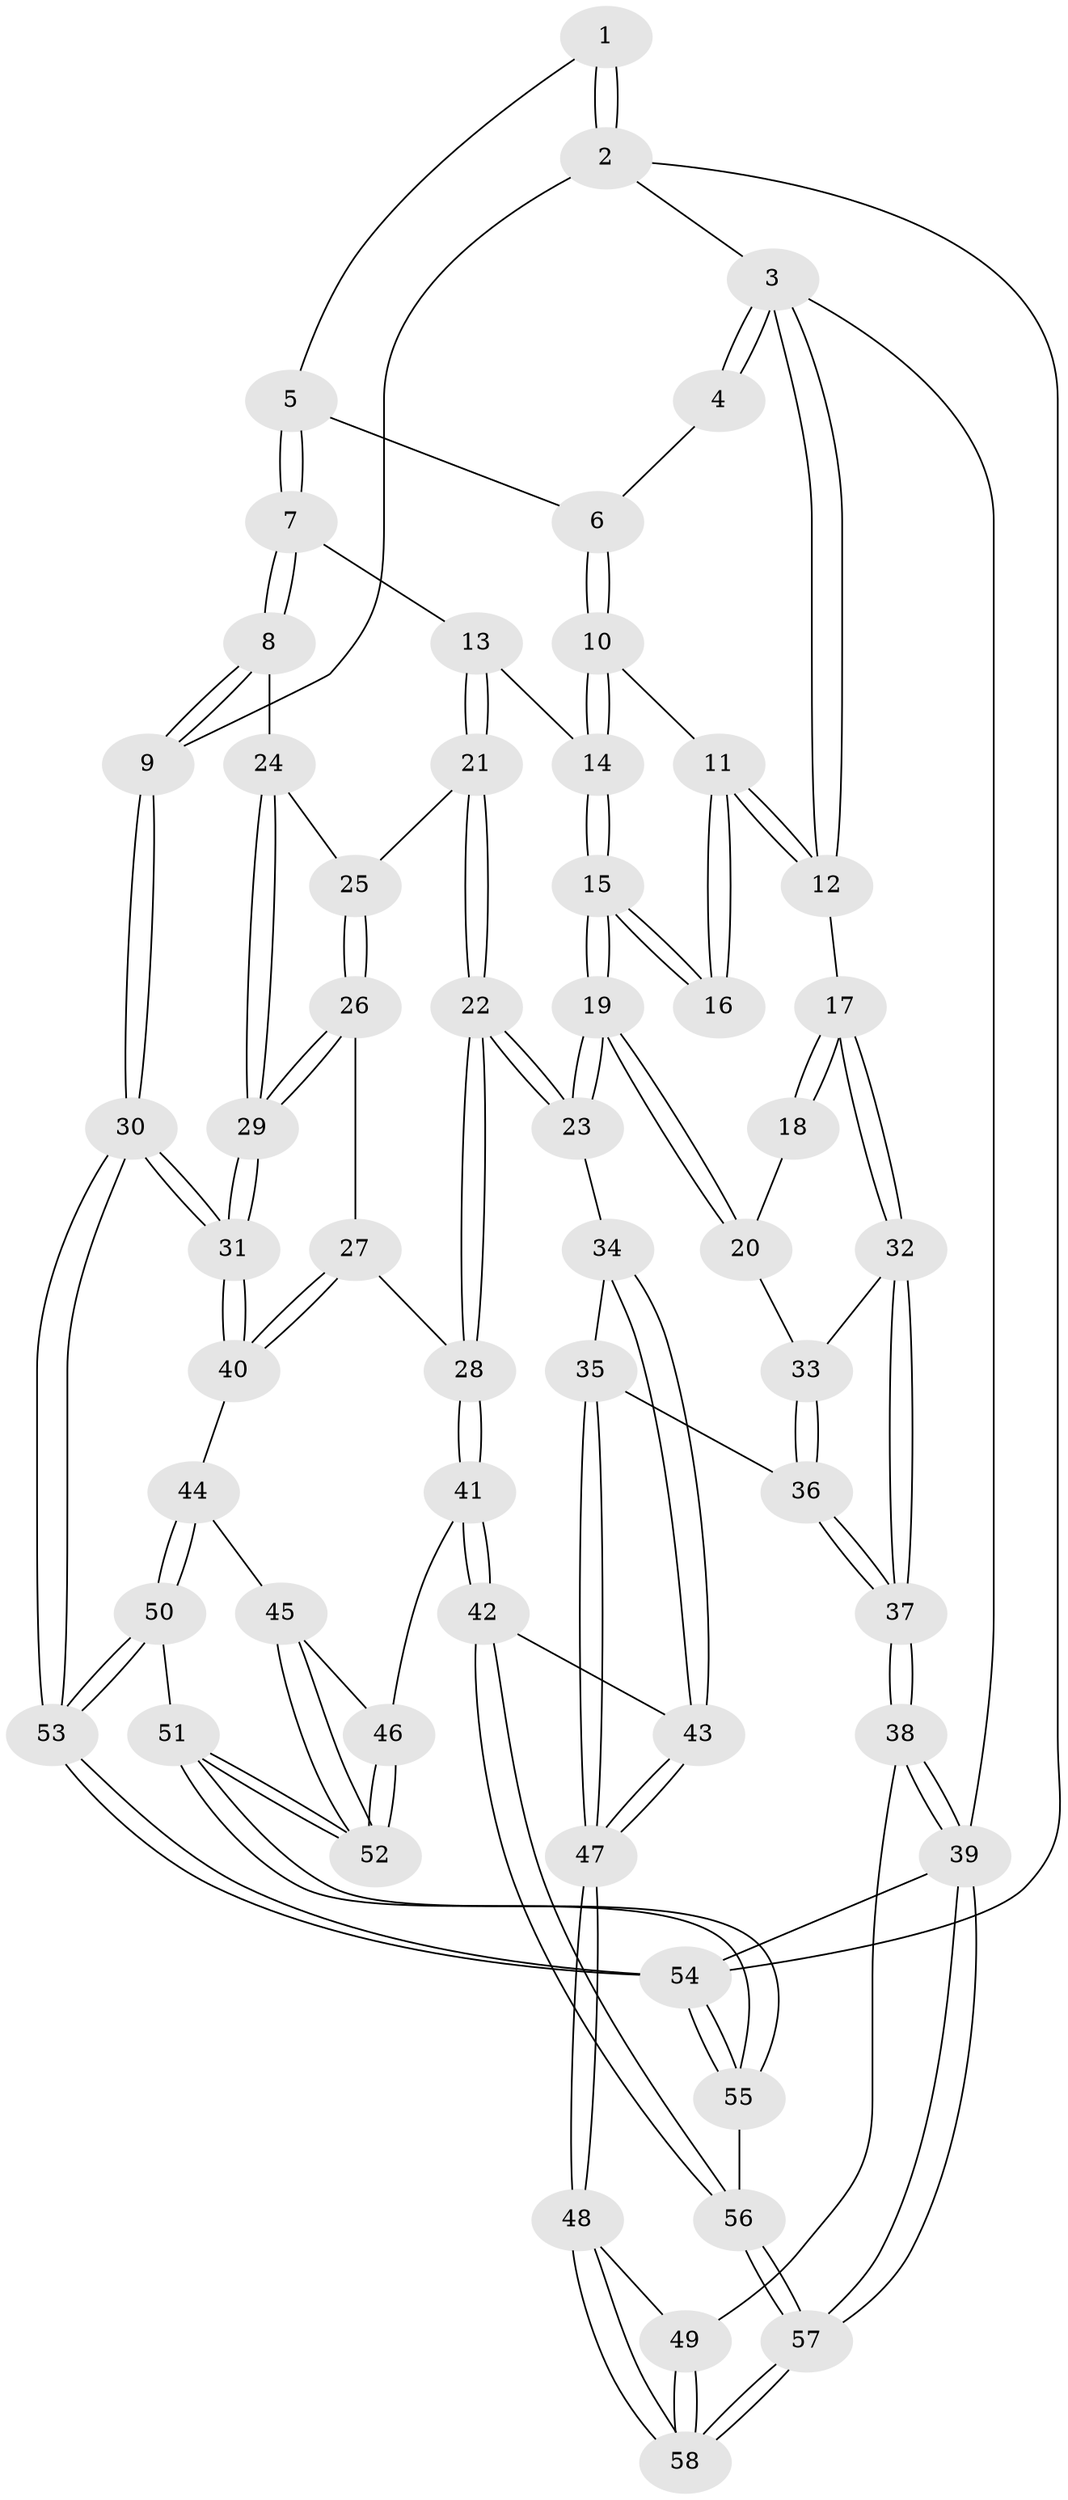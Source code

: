 // Generated by graph-tools (version 1.1) at 2025/59/03/09/25 04:59:51]
// undirected, 58 vertices, 142 edges
graph export_dot {
graph [start="1"]
  node [color=gray90,style=filled];
  1 [pos="+0.6589039343322965+0"];
  2 [pos="+1+0"];
  3 [pos="+0+0"];
  4 [pos="+0.43587971138757187+0"];
  5 [pos="+0.702503499941362+0.06231712111574244"];
  6 [pos="+0.43625934461475246+0.05407512730788848"];
  7 [pos="+0.7455011354295163+0.13509845045787647"];
  8 [pos="+1+0.13996339465225935"];
  9 [pos="+1+0.002095734501644305"];
  10 [pos="+0.4306724299255616+0.08280981417408484"];
  11 [pos="+0.31546794582074333+0.16744335718643383"];
  12 [pos="+0+0"];
  13 [pos="+0.6124501107571093+0.2522659212697672"];
  14 [pos="+0.5818936949442153+0.24206406920569457"];
  15 [pos="+0.3555432139063283+0.41846723236532285"];
  16 [pos="+0.30574738698296827+0.21322460337503313"];
  17 [pos="+0+0.09822175066680577"];
  18 [pos="+0.19928464928132592+0.2626277242929479"];
  19 [pos="+0.3473636025253569+0.4601977167205472"];
  20 [pos="+0.11949553997365553+0.4338173288213745"];
  21 [pos="+0.6470006172271349+0.3298089325076615"];
  22 [pos="+0.46618104684638156+0.584478966314298"];
  23 [pos="+0.4038848272835627+0.5604761054643079"];
  24 [pos="+0.8355888616872941+0.3968292192009231"];
  25 [pos="+0.758546487344912+0.40198644021072916"];
  26 [pos="+0.6763057356981943+0.5810772948396106"];
  27 [pos="+0.6297388478483534+0.6112527683508675"];
  28 [pos="+0.470202136779553+0.5880494084622798"];
  29 [pos="+0.9513863257869313+0.6221776725367977"];
  30 [pos="+1+0.7726155260775878"];
  31 [pos="+1+0.7600693509405547"];
  32 [pos="+0+0.38026793151597965"];
  33 [pos="+0.09994570233986+0.43699223021968436"];
  34 [pos="+0.3244226047417226+0.6299374284825927"];
  35 [pos="+0.18366976086575448+0.713390408956939"];
  36 [pos="+0.17031041247593534+0.7076016072456355"];
  37 [pos="+0+0.6986542068567222"];
  38 [pos="+0+0.7537213963901314"];
  39 [pos="+0+1"];
  40 [pos="+0.7281589347637527+0.7865741086949887"];
  41 [pos="+0.4903873121611997+0.838387082770284"];
  42 [pos="+0.4416680700588405+0.8676583803111644"];
  43 [pos="+0.34987987665398507+0.8411386950507737"];
  44 [pos="+0.7037881976612748+0.8162101887443494"];
  45 [pos="+0.6471383795581167+0.8285782698025832"];
  46 [pos="+0.4963245354821224+0.8412758291411572"];
  47 [pos="+0.20720516719609564+0.8571494189065448"];
  48 [pos="+0.19919728315342733+0.8789313018231525"];
  49 [pos="+0+0.8020413709624556"];
  50 [pos="+0.7117660641063104+0.9394860703905378"];
  51 [pos="+0.6277030727545198+1"];
  52 [pos="+0.5943232081309052+1"];
  53 [pos="+1+1"];
  54 [pos="+1+1"];
  55 [pos="+0.6199501665861646+1"];
  56 [pos="+0.2817680002177933+1"];
  57 [pos="+0.2295321077256817+1"];
  58 [pos="+0.18410108144553297+1"];
  1 -- 2;
  1 -- 2;
  1 -- 5;
  2 -- 3;
  2 -- 9;
  2 -- 54;
  3 -- 4;
  3 -- 4;
  3 -- 12;
  3 -- 12;
  3 -- 39;
  4 -- 6;
  5 -- 6;
  5 -- 7;
  5 -- 7;
  6 -- 10;
  6 -- 10;
  7 -- 8;
  7 -- 8;
  7 -- 13;
  8 -- 9;
  8 -- 9;
  8 -- 24;
  9 -- 30;
  9 -- 30;
  10 -- 11;
  10 -- 14;
  10 -- 14;
  11 -- 12;
  11 -- 12;
  11 -- 16;
  11 -- 16;
  12 -- 17;
  13 -- 14;
  13 -- 21;
  13 -- 21;
  14 -- 15;
  14 -- 15;
  15 -- 16;
  15 -- 16;
  15 -- 19;
  15 -- 19;
  17 -- 18;
  17 -- 18;
  17 -- 32;
  17 -- 32;
  18 -- 20;
  19 -- 20;
  19 -- 20;
  19 -- 23;
  19 -- 23;
  20 -- 33;
  21 -- 22;
  21 -- 22;
  21 -- 25;
  22 -- 23;
  22 -- 23;
  22 -- 28;
  22 -- 28;
  23 -- 34;
  24 -- 25;
  24 -- 29;
  24 -- 29;
  25 -- 26;
  25 -- 26;
  26 -- 27;
  26 -- 29;
  26 -- 29;
  27 -- 28;
  27 -- 40;
  27 -- 40;
  28 -- 41;
  28 -- 41;
  29 -- 31;
  29 -- 31;
  30 -- 31;
  30 -- 31;
  30 -- 53;
  30 -- 53;
  31 -- 40;
  31 -- 40;
  32 -- 33;
  32 -- 37;
  32 -- 37;
  33 -- 36;
  33 -- 36;
  34 -- 35;
  34 -- 43;
  34 -- 43;
  35 -- 36;
  35 -- 47;
  35 -- 47;
  36 -- 37;
  36 -- 37;
  37 -- 38;
  37 -- 38;
  38 -- 39;
  38 -- 39;
  38 -- 49;
  39 -- 57;
  39 -- 57;
  39 -- 54;
  40 -- 44;
  41 -- 42;
  41 -- 42;
  41 -- 46;
  42 -- 43;
  42 -- 56;
  42 -- 56;
  43 -- 47;
  43 -- 47;
  44 -- 45;
  44 -- 50;
  44 -- 50;
  45 -- 46;
  45 -- 52;
  45 -- 52;
  46 -- 52;
  46 -- 52;
  47 -- 48;
  47 -- 48;
  48 -- 49;
  48 -- 58;
  48 -- 58;
  49 -- 58;
  49 -- 58;
  50 -- 51;
  50 -- 53;
  50 -- 53;
  51 -- 52;
  51 -- 52;
  51 -- 55;
  51 -- 55;
  53 -- 54;
  53 -- 54;
  54 -- 55;
  54 -- 55;
  55 -- 56;
  56 -- 57;
  56 -- 57;
  57 -- 58;
  57 -- 58;
}
